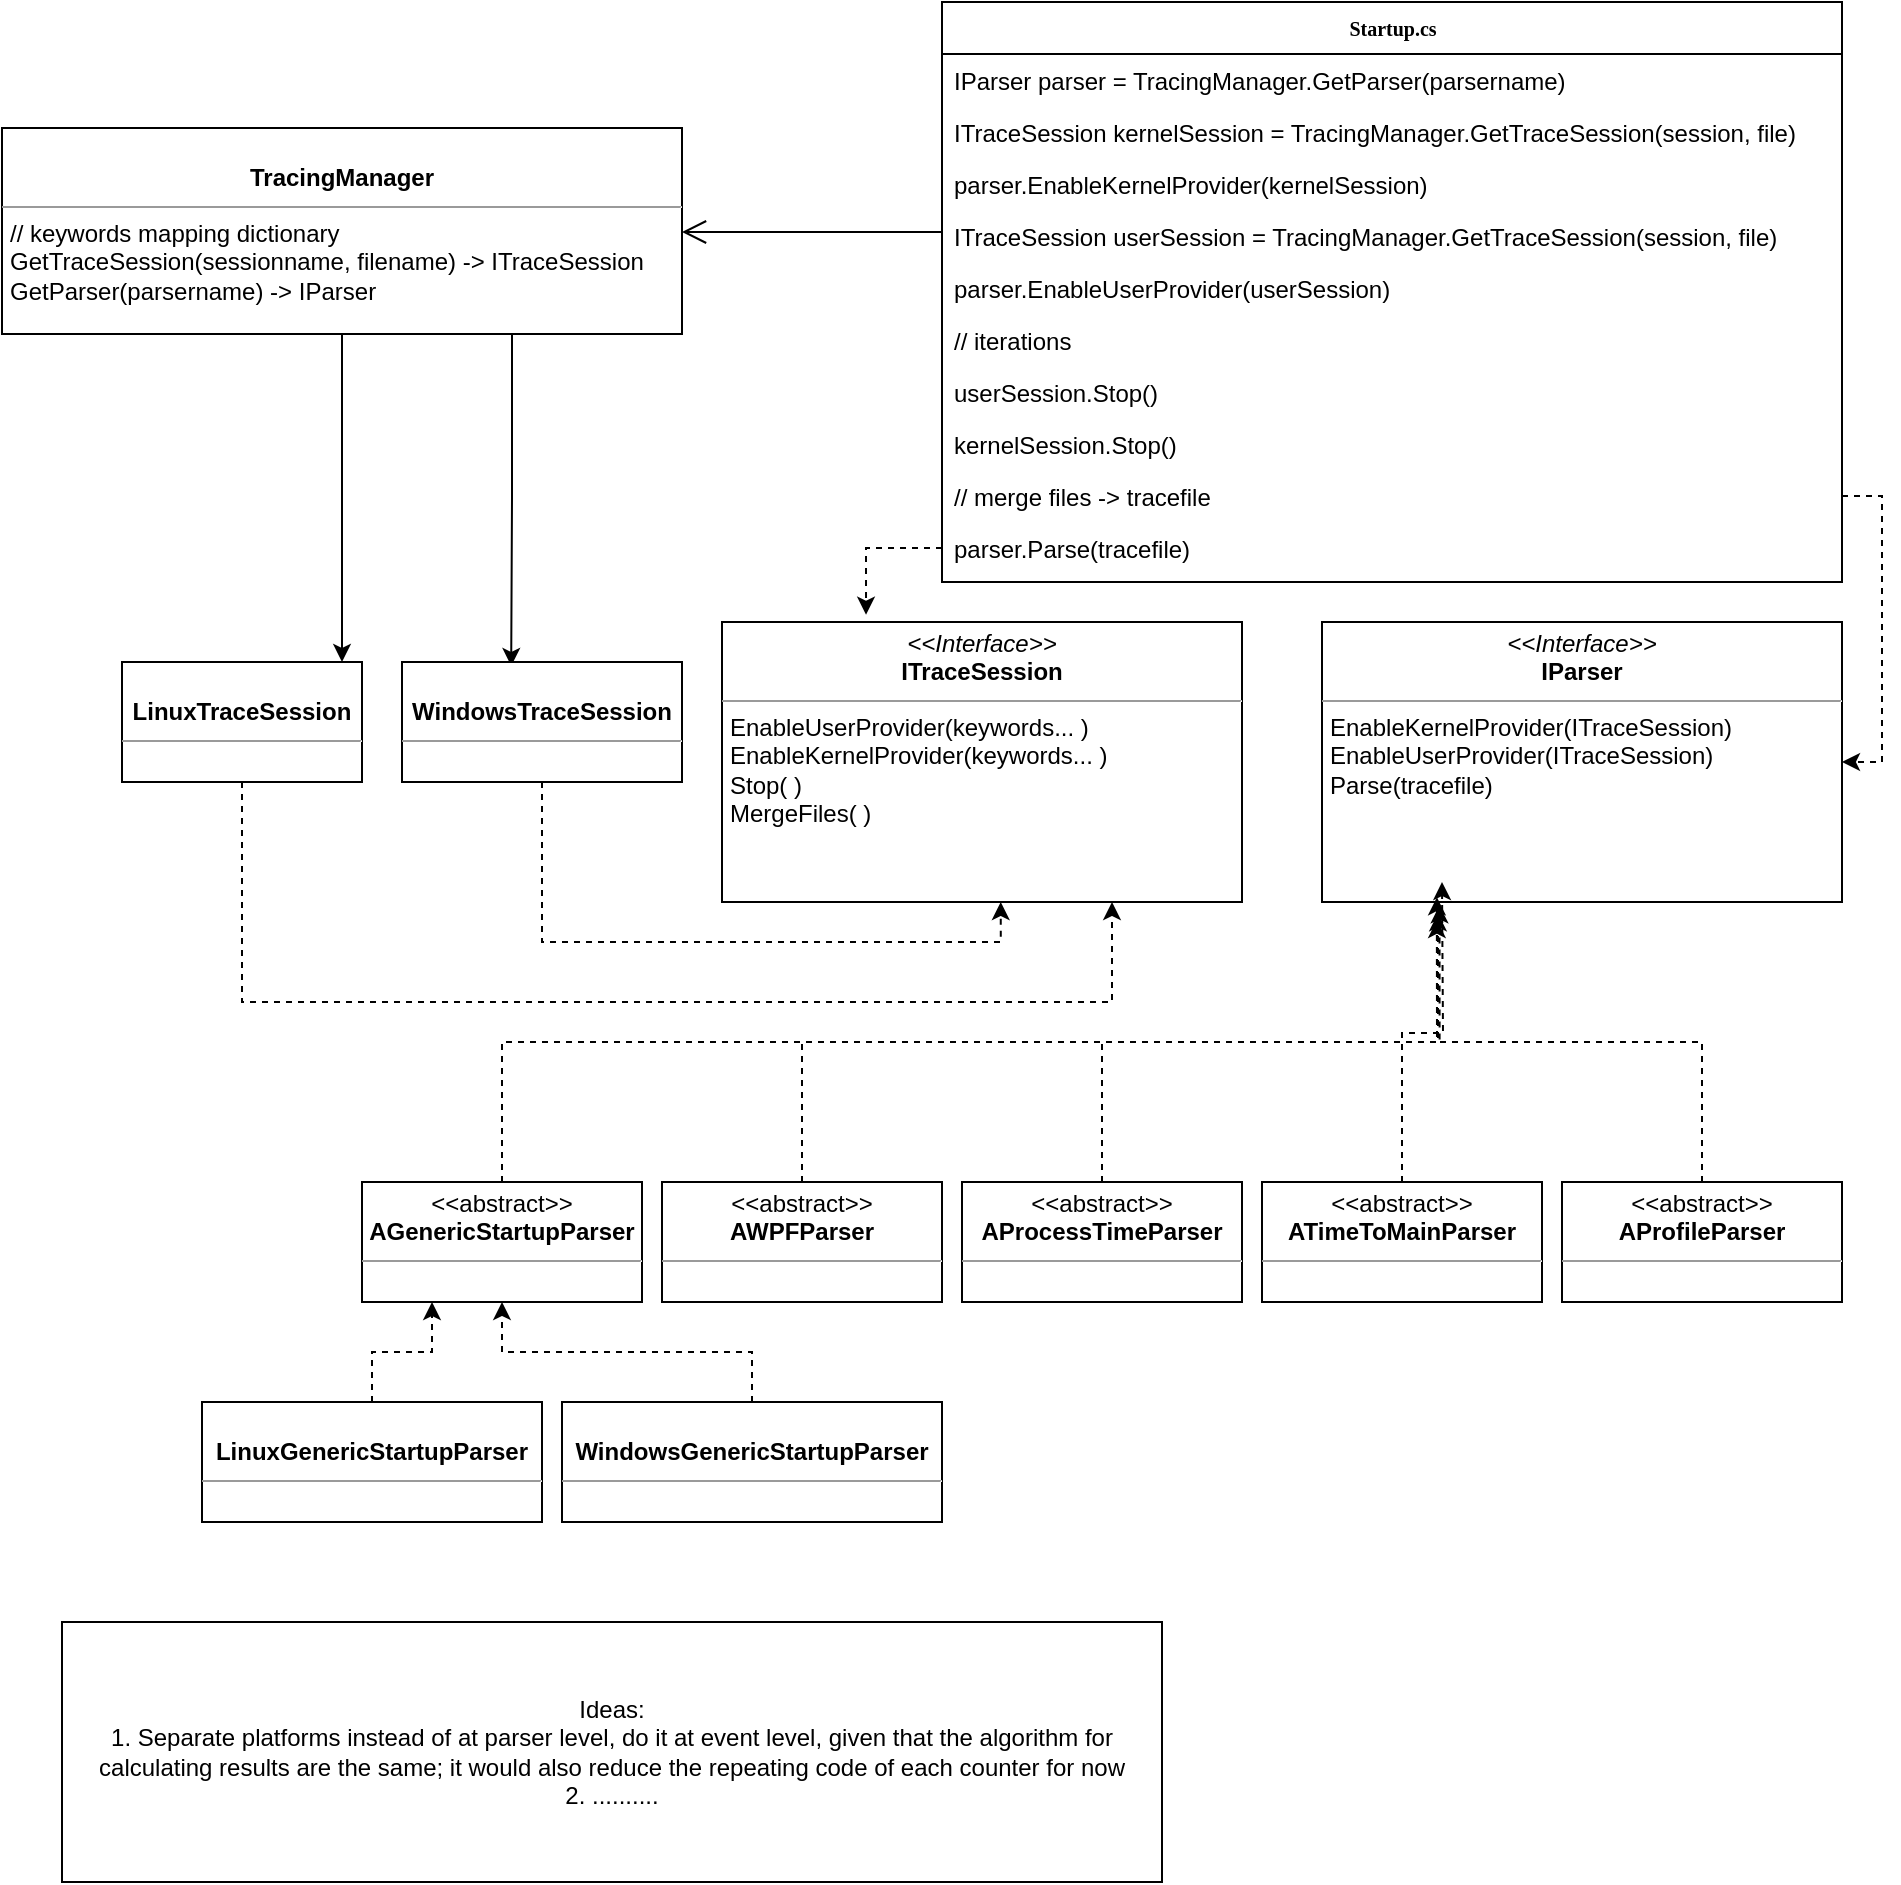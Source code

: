 <mxfile version="12.5.3" type="device"><diagram name="Page-1" id="c4acf3e9-155e-7222-9cf6-157b1a14988f"><mxGraphModel dx="1842" dy="731" grid="1" gridSize="10" guides="1" tooltips="1" connect="1" arrows="1" fold="1" page="1" pageScale="1" pageWidth="850" pageHeight="1100" background="#ffffff" math="0" shadow="0"><root><mxCell id="0"/><mxCell id="1" parent="0"/><mxCell id="17acba5748e5396b-20" value="&lt;b&gt;Startup.cs&lt;/b&gt;" style="swimlane;html=1;fontStyle=0;childLayout=stackLayout;horizontal=1;startSize=26;fillColor=none;horizontalStack=0;resizeParent=1;resizeLast=0;collapsible=1;marginBottom=0;swimlaneFillColor=#ffffff;rounded=0;shadow=0;comic=0;labelBackgroundColor=none;strokeWidth=1;fontFamily=Verdana;fontSize=10;align=center;" parent="1" vertex="1"><mxGeometry x="380" y="10" width="450" height="290" as="geometry"/></mxCell><mxCell id="17acba5748e5396b-24" value="IParser parser = TracingManager.GetParser(parsername)" style="text;html=1;strokeColor=none;fillColor=none;align=left;verticalAlign=top;spacingLeft=4;spacingRight=4;whiteSpace=wrap;overflow=hidden;rotatable=0;points=[[0,0.5],[1,0.5]];portConstraint=eastwest;" parent="17acba5748e5396b-20" vertex="1"><mxGeometry y="26" width="450" height="26" as="geometry"/></mxCell><mxCell id="hCFdUIQF5Sm68QPxzd8e-5" value="ITraceSession kernelSession = TracingManager.GetTraceSession(session, file)" style="text;html=1;strokeColor=none;fillColor=none;align=left;verticalAlign=top;spacingLeft=4;spacingRight=4;whiteSpace=wrap;overflow=hidden;rotatable=0;points=[[0,0.5],[1,0.5]];portConstraint=eastwest;" parent="17acba5748e5396b-20" vertex="1"><mxGeometry y="52" width="450" height="26" as="geometry"/></mxCell><mxCell id="hCFdUIQF5Sm68QPxzd8e-44" value="parser.EnableKernelProvider(kernelSession)" style="text;html=1;strokeColor=none;fillColor=none;align=left;verticalAlign=top;spacingLeft=4;spacingRight=4;whiteSpace=wrap;overflow=hidden;rotatable=0;points=[[0,0.5],[1,0.5]];portConstraint=eastwest;" parent="17acba5748e5396b-20" vertex="1"><mxGeometry y="78" width="450" height="26" as="geometry"/></mxCell><mxCell id="hCFdUIQF5Sm68QPxzd8e-45" value="ITraceSession userSession = TracingManager.GetTraceSession(session, file)" style="text;html=1;strokeColor=none;fillColor=none;align=left;verticalAlign=top;spacingLeft=4;spacingRight=4;whiteSpace=wrap;overflow=hidden;rotatable=0;points=[[0,0.5],[1,0.5]];portConstraint=eastwest;" parent="17acba5748e5396b-20" vertex="1"><mxGeometry y="104" width="450" height="26" as="geometry"/></mxCell><mxCell id="hCFdUIQF5Sm68QPxzd8e-46" value="parser.EnableUserProvider(userSession)" style="text;html=1;strokeColor=none;fillColor=none;align=left;verticalAlign=top;spacingLeft=4;spacingRight=4;whiteSpace=wrap;overflow=hidden;rotatable=0;points=[[0,0.5],[1,0.5]];portConstraint=eastwest;" parent="17acba5748e5396b-20" vertex="1"><mxGeometry y="130" width="450" height="26" as="geometry"/></mxCell><mxCell id="hCFdUIQF5Sm68QPxzd8e-57" value="// iterations" style="text;html=1;strokeColor=none;fillColor=none;align=left;verticalAlign=top;spacingLeft=4;spacingRight=4;whiteSpace=wrap;overflow=hidden;rotatable=0;points=[[0,0.5],[1,0.5]];portConstraint=eastwest;" parent="17acba5748e5396b-20" vertex="1"><mxGeometry y="156" width="450" height="26" as="geometry"/></mxCell><mxCell id="hCFdUIQF5Sm68QPxzd8e-56" value="userSession.Stop()" style="text;html=1;strokeColor=none;fillColor=none;align=left;verticalAlign=top;spacingLeft=4;spacingRight=4;whiteSpace=wrap;overflow=hidden;rotatable=0;points=[[0,0.5],[1,0.5]];portConstraint=eastwest;" parent="17acba5748e5396b-20" vertex="1"><mxGeometry y="182" width="450" height="26" as="geometry"/></mxCell><mxCell id="hCFdUIQF5Sm68QPxzd8e-48" value="kernelSession.Stop()" style="text;html=1;strokeColor=none;fillColor=none;align=left;verticalAlign=top;spacingLeft=4;spacingRight=4;whiteSpace=wrap;overflow=hidden;rotatable=0;points=[[0,0.5],[1,0.5]];portConstraint=eastwest;" parent="17acba5748e5396b-20" vertex="1"><mxGeometry y="208" width="450" height="26" as="geometry"/></mxCell><mxCell id="hCFdUIQF5Sm68QPxzd8e-58" value="// merge files -&amp;gt; tracefile" style="text;html=1;strokeColor=none;fillColor=none;align=left;verticalAlign=top;spacingLeft=4;spacingRight=4;whiteSpace=wrap;overflow=hidden;rotatable=0;points=[[0,0.5],[1,0.5]];portConstraint=eastwest;" parent="17acba5748e5396b-20" vertex="1"><mxGeometry y="234" width="450" height="26" as="geometry"/></mxCell><mxCell id="hCFdUIQF5Sm68QPxzd8e-59" value="parser.Parse(tracefile)" style="text;html=1;strokeColor=none;fillColor=none;align=left;verticalAlign=top;spacingLeft=4;spacingRight=4;whiteSpace=wrap;overflow=hidden;rotatable=0;points=[[0,0.5],[1,0.5]];portConstraint=eastwest;" parent="17acba5748e5396b-20" vertex="1"><mxGeometry y="260" width="450" height="26" as="geometry"/></mxCell><mxCell id="5d2195bd80daf111-21" style="edgeStyle=orthogonalEdgeStyle;rounded=0;html=1;labelBackgroundColor=none;startFill=0;endArrow=open;endFill=0;endSize=10;fontFamily=Verdana;fontSize=10;" parent="1" source="17acba5748e5396b-20" target="5d2195bd80daf111-18" edge="1"><mxGeometry relative="1" as="geometry"><Array as="points"><mxPoint x="350" y="125"/><mxPoint x="350" y="125"/></Array></mxGeometry></mxCell><mxCell id="hCFdUIQF5Sm68QPxzd8e-24" style="edgeStyle=orthogonalEdgeStyle;rounded=0;orthogonalLoop=1;jettySize=auto;html=1;exitX=0.75;exitY=1;exitDx=0;exitDy=0;entryX=0.39;entryY=0.033;entryDx=0;entryDy=0;entryPerimeter=0;" parent="1" source="5d2195bd80daf111-18" target="hCFdUIQF5Sm68QPxzd8e-20" edge="1"><mxGeometry relative="1" as="geometry"/></mxCell><mxCell id="hCFdUIQF5Sm68QPxzd8e-25" style="edgeStyle=orthogonalEdgeStyle;rounded=0;orthogonalLoop=1;jettySize=auto;html=1;exitX=0.5;exitY=1;exitDx=0;exitDy=0;" parent="1" source="5d2195bd80daf111-18" target="hCFdUIQF5Sm68QPxzd8e-17" edge="1"><mxGeometry relative="1" as="geometry"><Array as="points"><mxPoint x="80" y="300"/><mxPoint x="80" y="300"/></Array></mxGeometry></mxCell><mxCell id="5d2195bd80daf111-18" value="&lt;p style=&quot;margin: 0px ; margin-top: 4px ; text-align: center&quot;&gt;&lt;br&gt;&lt;b&gt;TracingManager&lt;/b&gt;&lt;/p&gt;&lt;hr size=&quot;1&quot;&gt;&lt;p style=&quot;margin: 0px ; margin-left: 4px&quot;&gt;&lt;span&gt;// keywords mapping dictionary&lt;/span&gt;&lt;/p&gt;&lt;p style=&quot;margin: 0px ; margin-left: 4px&quot;&gt;&lt;span&gt;GetTraceSession(sessionname, filename) -&amp;gt; ITraceSession&lt;/span&gt;&lt;br&gt;&lt;/p&gt;&lt;p style=&quot;margin: 0px ; margin-left: 4px&quot;&gt;GetParser(parsername) -&amp;gt; IParser&lt;/p&gt;&lt;p style=&quot;margin: 0px ; margin-left: 4px&quot;&gt;&lt;br&gt;&lt;/p&gt;" style="verticalAlign=top;align=left;overflow=fill;fontSize=12;fontFamily=Helvetica;html=1;rounded=0;shadow=0;comic=0;labelBackgroundColor=none;strokeWidth=1" parent="1" vertex="1"><mxGeometry x="-90" y="73" width="340" height="103" as="geometry"/></mxCell><mxCell id="hCFdUIQF5Sm68QPxzd8e-13" value="&lt;p style=&quot;margin: 0px ; margin-top: 4px ; text-align: center&quot;&gt;&lt;i&gt;&amp;lt;&amp;lt;Interface&amp;gt;&amp;gt;&lt;/i&gt;&lt;br&gt;&lt;b&gt;ITraceSession&lt;/b&gt;&lt;/p&gt;&lt;hr size=&quot;1&quot;&gt;&lt;p style=&quot;margin: 0px ; margin-left: 4px&quot;&gt;&lt;span&gt;EnableUserProvider(keywords... )&lt;/span&gt;&lt;br&gt;&lt;/p&gt;&lt;p style=&quot;margin: 0px ; margin-left: 4px&quot;&gt;EnableKernelProvider(keywords... )&lt;/p&gt;&lt;p style=&quot;margin: 0px ; margin-left: 4px&quot;&gt;Stop( )&lt;/p&gt;&lt;p style=&quot;margin: 0px ; margin-left: 4px&quot;&gt;MergeFiles( )&lt;/p&gt;" style="verticalAlign=top;align=left;overflow=fill;fontSize=12;fontFamily=Helvetica;html=1;rounded=0;shadow=0;comic=0;labelBackgroundColor=none;strokeWidth=1" parent="1" vertex="1"><mxGeometry x="270" y="320" width="260" height="140" as="geometry"/></mxCell><mxCell id="hCFdUIQF5Sm68QPxzd8e-15" value="&lt;p style=&quot;margin: 0px ; margin-top: 4px ; text-align: center&quot;&gt;&lt;i&gt;&amp;lt;&amp;lt;Interface&amp;gt;&amp;gt;&lt;/i&gt;&lt;br&gt;&lt;b&gt;IParser&lt;/b&gt;&lt;/p&gt;&lt;hr size=&quot;1&quot;&gt;&lt;p style=&quot;margin: 0px ; margin-left: 4px&quot;&gt;&lt;span&gt;EnableKernelProvider(ITraceSession)&lt;/span&gt;&lt;/p&gt;&lt;p style=&quot;margin: 0px ; margin-left: 4px&quot;&gt;EnableUserProvider(ITraceSession)&lt;/p&gt;&lt;p style=&quot;margin: 0px ; margin-left: 4px&quot;&gt;Parse(tracefile)&lt;/p&gt;" style="verticalAlign=top;align=left;overflow=fill;fontSize=12;fontFamily=Helvetica;html=1;rounded=0;shadow=0;comic=0;labelBackgroundColor=none;strokeWidth=1" parent="1" vertex="1"><mxGeometry x="570" y="320" width="260" height="140" as="geometry"/></mxCell><mxCell id="hCFdUIQF5Sm68QPxzd8e-28" style="edgeStyle=orthogonalEdgeStyle;rounded=0;orthogonalLoop=1;jettySize=auto;html=1;exitX=0.5;exitY=1;exitDx=0;exitDy=0;entryX=0.75;entryY=1;entryDx=0;entryDy=0;dashed=1;" parent="1" source="hCFdUIQF5Sm68QPxzd8e-17" target="hCFdUIQF5Sm68QPxzd8e-13" edge="1"><mxGeometry relative="1" as="geometry"><Array as="points"><mxPoint x="30" y="510"/><mxPoint x="465" y="510"/></Array></mxGeometry></mxCell><mxCell id="hCFdUIQF5Sm68QPxzd8e-17" value="&lt;p style=&quot;margin: 0px ; margin-top: 4px ; text-align: center&quot;&gt;&lt;br&gt;&lt;b&gt;LinuxTraceSession&lt;/b&gt;&lt;/p&gt;&lt;hr size=&quot;1&quot;&gt;&lt;p style=&quot;margin: 0px ; margin-left: 4px&quot;&gt;&lt;br&gt;&lt;/p&gt;&lt;p style=&quot;margin: 0px ; margin-left: 4px&quot;&gt;&lt;br&gt;&lt;/p&gt;" style="verticalAlign=top;align=left;overflow=fill;fontSize=12;fontFamily=Helvetica;html=1;rounded=0;shadow=0;comic=0;labelBackgroundColor=none;strokeWidth=1" parent="1" vertex="1"><mxGeometry x="-30" y="340" width="120" height="60" as="geometry"/></mxCell><mxCell id="hCFdUIQF5Sm68QPxzd8e-27" style="edgeStyle=orthogonalEdgeStyle;rounded=0;orthogonalLoop=1;jettySize=auto;html=1;exitX=0.5;exitY=1;exitDx=0;exitDy=0;entryX=0.536;entryY=1;entryDx=0;entryDy=0;entryPerimeter=0;dashed=1;" parent="1" source="hCFdUIQF5Sm68QPxzd8e-20" target="hCFdUIQF5Sm68QPxzd8e-13" edge="1"><mxGeometry relative="1" as="geometry"/></mxCell><mxCell id="hCFdUIQF5Sm68QPxzd8e-20" value="&lt;p style=&quot;margin: 0px ; margin-top: 4px ; text-align: center&quot;&gt;&lt;br&gt;&lt;b&gt;WindowsTraceSession&lt;/b&gt;&lt;/p&gt;&lt;hr size=&quot;1&quot;&gt;&lt;p style=&quot;margin: 0px ; margin-left: 4px&quot;&gt;&lt;br&gt;&lt;/p&gt;&lt;p style=&quot;margin: 0px ; margin-left: 4px&quot;&gt;&lt;br&gt;&lt;/p&gt;" style="verticalAlign=top;align=left;overflow=fill;fontSize=12;fontFamily=Helvetica;html=1;rounded=0;shadow=0;comic=0;labelBackgroundColor=none;strokeWidth=1" parent="1" vertex="1"><mxGeometry x="110" y="340" width="140" height="60" as="geometry"/></mxCell><mxCell id="hCFdUIQF5Sm68QPxzd8e-37" style="edgeStyle=orthogonalEdgeStyle;rounded=0;orthogonalLoop=1;jettySize=auto;html=1;exitX=0.5;exitY=0;exitDx=0;exitDy=0;entryX=0.226;entryY=1.012;entryDx=0;entryDy=0;entryPerimeter=0;dashed=1;" parent="1" source="hCFdUIQF5Sm68QPxzd8e-29" target="hCFdUIQF5Sm68QPxzd8e-15" edge="1"><mxGeometry relative="1" as="geometry"/></mxCell><mxCell id="hCFdUIQF5Sm68QPxzd8e-29" value="&lt;p style=&quot;margin: 0px ; margin-top: 4px ; text-align: center&quot;&gt;&amp;lt;&amp;lt;abstract&amp;gt;&amp;gt;&lt;br&gt;&lt;b&gt;AProcessTimeParser&lt;/b&gt;&lt;/p&gt;&lt;hr size=&quot;1&quot;&gt;&lt;p style=&quot;margin: 0px ; margin-left: 4px&quot;&gt;&lt;br&gt;&lt;/p&gt;&lt;p style=&quot;margin: 0px ; margin-left: 4px&quot;&gt;&lt;br&gt;&lt;/p&gt;" style="verticalAlign=top;align=left;overflow=fill;fontSize=12;fontFamily=Helvetica;html=1;rounded=0;shadow=0;comic=0;labelBackgroundColor=none;strokeWidth=1" parent="1" vertex="1"><mxGeometry x="390" y="600" width="140" height="60" as="geometry"/></mxCell><mxCell id="hCFdUIQF5Sm68QPxzd8e-38" style="edgeStyle=orthogonalEdgeStyle;rounded=0;orthogonalLoop=1;jettySize=auto;html=1;exitX=0.5;exitY=0;exitDx=0;exitDy=0;dashed=1;" parent="1" source="hCFdUIQF5Sm68QPxzd8e-30" edge="1"><mxGeometry relative="1" as="geometry"><mxPoint x="630" y="450" as="targetPoint"/></mxGeometry></mxCell><mxCell id="hCFdUIQF5Sm68QPxzd8e-30" value="&lt;p style=&quot;margin: 0px ; margin-top: 4px ; text-align: center&quot;&gt;&amp;lt;&amp;lt;abstract&amp;gt;&amp;gt;&lt;br&gt;&lt;b&gt;ATimeToMainParser&lt;/b&gt;&lt;/p&gt;&lt;hr size=&quot;1&quot;&gt;&lt;p style=&quot;margin: 0px ; margin-left: 4px&quot;&gt;&lt;br&gt;&lt;/p&gt;&lt;p style=&quot;margin: 0px ; margin-left: 4px&quot;&gt;&lt;br&gt;&lt;/p&gt;" style="verticalAlign=top;align=left;overflow=fill;fontSize=12;fontFamily=Helvetica;html=1;rounded=0;shadow=0;comic=0;labelBackgroundColor=none;strokeWidth=1" parent="1" vertex="1"><mxGeometry x="540" y="600" width="140" height="60" as="geometry"/></mxCell><mxCell id="hCFdUIQF5Sm68QPxzd8e-39" style="edgeStyle=orthogonalEdgeStyle;rounded=0;orthogonalLoop=1;jettySize=auto;html=1;exitX=0.5;exitY=0;exitDx=0;exitDy=0;entryX=0.223;entryY=1.04;entryDx=0;entryDy=0;entryPerimeter=0;dashed=1;" parent="1" source="hCFdUIQF5Sm68QPxzd8e-31" target="hCFdUIQF5Sm68QPxzd8e-15" edge="1"><mxGeometry relative="1" as="geometry"/></mxCell><mxCell id="hCFdUIQF5Sm68QPxzd8e-31" value="&lt;p style=&quot;margin: 0px ; margin-top: 4px ; text-align: center&quot;&gt;&amp;lt;&amp;lt;abstract&amp;gt;&amp;gt;&lt;br&gt;&lt;b&gt;AProfileParser&lt;/b&gt;&lt;/p&gt;&lt;hr size=&quot;1&quot;&gt;&lt;p style=&quot;margin: 0px ; margin-left: 4px&quot;&gt;&lt;br&gt;&lt;/p&gt;&lt;p style=&quot;margin: 0px ; margin-left: 4px&quot;&gt;&lt;br&gt;&lt;/p&gt;" style="verticalAlign=top;align=left;overflow=fill;fontSize=12;fontFamily=Helvetica;html=1;rounded=0;shadow=0;comic=0;labelBackgroundColor=none;strokeWidth=1" parent="1" vertex="1"><mxGeometry x="690" y="600" width="140" height="60" as="geometry"/></mxCell><mxCell id="hCFdUIQF5Sm68QPxzd8e-36" style="edgeStyle=orthogonalEdgeStyle;rounded=0;orthogonalLoop=1;jettySize=auto;html=1;exitX=0.5;exitY=0;exitDx=0;exitDy=0;entryX=0.221;entryY=1.064;entryDx=0;entryDy=0;entryPerimeter=0;dashed=1;" parent="1" source="hCFdUIQF5Sm68QPxzd8e-32" target="hCFdUIQF5Sm68QPxzd8e-15" edge="1"><mxGeometry relative="1" as="geometry"/></mxCell><mxCell id="hCFdUIQF5Sm68QPxzd8e-32" value="&lt;p style=&quot;margin: 0px ; margin-top: 4px ; text-align: center&quot;&gt;&amp;lt;&amp;lt;abstract&amp;gt;&amp;gt;&lt;br&gt;&lt;b&gt;AWPFParser&lt;/b&gt;&lt;/p&gt;&lt;hr size=&quot;1&quot;&gt;&lt;p style=&quot;margin: 0px ; margin-left: 4px&quot;&gt;&lt;br&gt;&lt;/p&gt;&lt;p style=&quot;margin: 0px ; margin-left: 4px&quot;&gt;&lt;br&gt;&lt;/p&gt;" style="verticalAlign=top;align=left;overflow=fill;fontSize=12;fontFamily=Helvetica;html=1;rounded=0;shadow=0;comic=0;labelBackgroundColor=none;strokeWidth=1" parent="1" vertex="1"><mxGeometry x="240" y="600" width="140" height="60" as="geometry"/></mxCell><mxCell id="hCFdUIQF5Sm68QPxzd8e-35" style="edgeStyle=orthogonalEdgeStyle;rounded=0;orthogonalLoop=1;jettySize=auto;html=1;exitX=0.5;exitY=0;exitDx=0;exitDy=0;entryX=0.221;entryY=0.983;entryDx=0;entryDy=0;entryPerimeter=0;dashed=1;" parent="1" source="hCFdUIQF5Sm68QPxzd8e-33" target="hCFdUIQF5Sm68QPxzd8e-15" edge="1"><mxGeometry relative="1" as="geometry"/></mxCell><mxCell id="hCFdUIQF5Sm68QPxzd8e-33" value="&lt;p style=&quot;margin: 0px ; margin-top: 4px ; text-align: center&quot;&gt;&amp;lt;&amp;lt;abstract&amp;gt;&amp;gt;&lt;br&gt;&lt;b&gt;AGenericStartupParser&lt;/b&gt;&lt;/p&gt;&lt;hr size=&quot;1&quot;&gt;&lt;p style=&quot;margin: 0px ; margin-left: 4px&quot;&gt;&lt;br&gt;&lt;/p&gt;&lt;p style=&quot;margin: 0px ; margin-left: 4px&quot;&gt;&lt;br&gt;&lt;/p&gt;" style="verticalAlign=top;align=left;overflow=fill;fontSize=12;fontFamily=Helvetica;html=1;rounded=0;shadow=0;comic=0;labelBackgroundColor=none;strokeWidth=1" parent="1" vertex="1"><mxGeometry x="90" y="600" width="140" height="60" as="geometry"/></mxCell><mxCell id="hCFdUIQF5Sm68QPxzd8e-42" style="edgeStyle=orthogonalEdgeStyle;rounded=0;orthogonalLoop=1;jettySize=auto;html=1;exitX=0.5;exitY=0;exitDx=0;exitDy=0;entryX=0.25;entryY=1;entryDx=0;entryDy=0;dashed=1;" parent="1" source="hCFdUIQF5Sm68QPxzd8e-40" target="hCFdUIQF5Sm68QPxzd8e-33" edge="1"><mxGeometry relative="1" as="geometry"/></mxCell><mxCell id="hCFdUIQF5Sm68QPxzd8e-40" value="&lt;p style=&quot;margin: 0px ; margin-top: 4px ; text-align: center&quot;&gt;&lt;br&gt;&lt;b&gt;LinuxGenericStartupParser&lt;/b&gt;&lt;/p&gt;&lt;hr size=&quot;1&quot;&gt;&lt;p style=&quot;margin: 0px ; margin-left: 4px&quot;&gt;&lt;br&gt;&lt;/p&gt;&lt;p style=&quot;margin: 0px ; margin-left: 4px&quot;&gt;&lt;br&gt;&lt;/p&gt;" style="verticalAlign=top;align=left;overflow=fill;fontSize=12;fontFamily=Helvetica;html=1;rounded=0;shadow=0;comic=0;labelBackgroundColor=none;strokeWidth=1" parent="1" vertex="1"><mxGeometry x="10" y="710" width="170" height="60" as="geometry"/></mxCell><mxCell id="hCFdUIQF5Sm68QPxzd8e-43" style="edgeStyle=orthogonalEdgeStyle;rounded=0;orthogonalLoop=1;jettySize=auto;html=1;exitX=0.5;exitY=0;exitDx=0;exitDy=0;entryX=0.5;entryY=1;entryDx=0;entryDy=0;dashed=1;" parent="1" source="hCFdUIQF5Sm68QPxzd8e-41" target="hCFdUIQF5Sm68QPxzd8e-33" edge="1"><mxGeometry relative="1" as="geometry"/></mxCell><mxCell id="hCFdUIQF5Sm68QPxzd8e-41" value="&lt;p style=&quot;margin: 0px ; margin-top: 4px ; text-align: center&quot;&gt;&lt;br&gt;&lt;b&gt;WindowsGenericStartupParser&lt;/b&gt;&lt;/p&gt;&lt;hr size=&quot;1&quot;&gt;&lt;p style=&quot;margin: 0px ; margin-left: 4px&quot;&gt;&lt;br&gt;&lt;/p&gt;&lt;p style=&quot;margin: 0px ; margin-left: 4px&quot;&gt;&lt;br&gt;&lt;/p&gt;" style="verticalAlign=top;align=left;overflow=fill;fontSize=12;fontFamily=Helvetica;html=1;rounded=0;shadow=0;comic=0;labelBackgroundColor=none;strokeWidth=1" parent="1" vertex="1"><mxGeometry x="190" y="710" width="190" height="60" as="geometry"/></mxCell><mxCell id="hCFdUIQF5Sm68QPxzd8e-61" style="edgeStyle=orthogonalEdgeStyle;rounded=0;orthogonalLoop=1;jettySize=auto;html=1;exitX=0;exitY=0.5;exitDx=0;exitDy=0;entryX=0.277;entryY=-0.026;entryDx=0;entryDy=0;entryPerimeter=0;dashed=1;" parent="1" source="hCFdUIQF5Sm68QPxzd8e-59" target="hCFdUIQF5Sm68QPxzd8e-13" edge="1"><mxGeometry relative="1" as="geometry"/></mxCell><mxCell id="hCFdUIQF5Sm68QPxzd8e-62" style="edgeStyle=orthogonalEdgeStyle;rounded=0;orthogonalLoop=1;jettySize=auto;html=1;exitX=1;exitY=0.5;exitDx=0;exitDy=0;entryX=1;entryY=0.5;entryDx=0;entryDy=0;dashed=1;" parent="1" source="hCFdUIQF5Sm68QPxzd8e-58" target="hCFdUIQF5Sm68QPxzd8e-15" edge="1"><mxGeometry relative="1" as="geometry"/></mxCell><mxCell id="LI7QHnoY5BC-OQT6Y0Zm-1" value="Ideas:&lt;br&gt;1. Separate platforms instead of at parser level, do it at event level, given that the algorithm for calculating results are the same; it would also reduce the repeating code of each counter for now&lt;br&gt;2. .........." style="rounded=0;whiteSpace=wrap;html=1;" parent="1" vertex="1"><mxGeometry x="-60" y="820" width="550" height="130" as="geometry"/></mxCell></root></mxGraphModel></diagram></mxfile>
